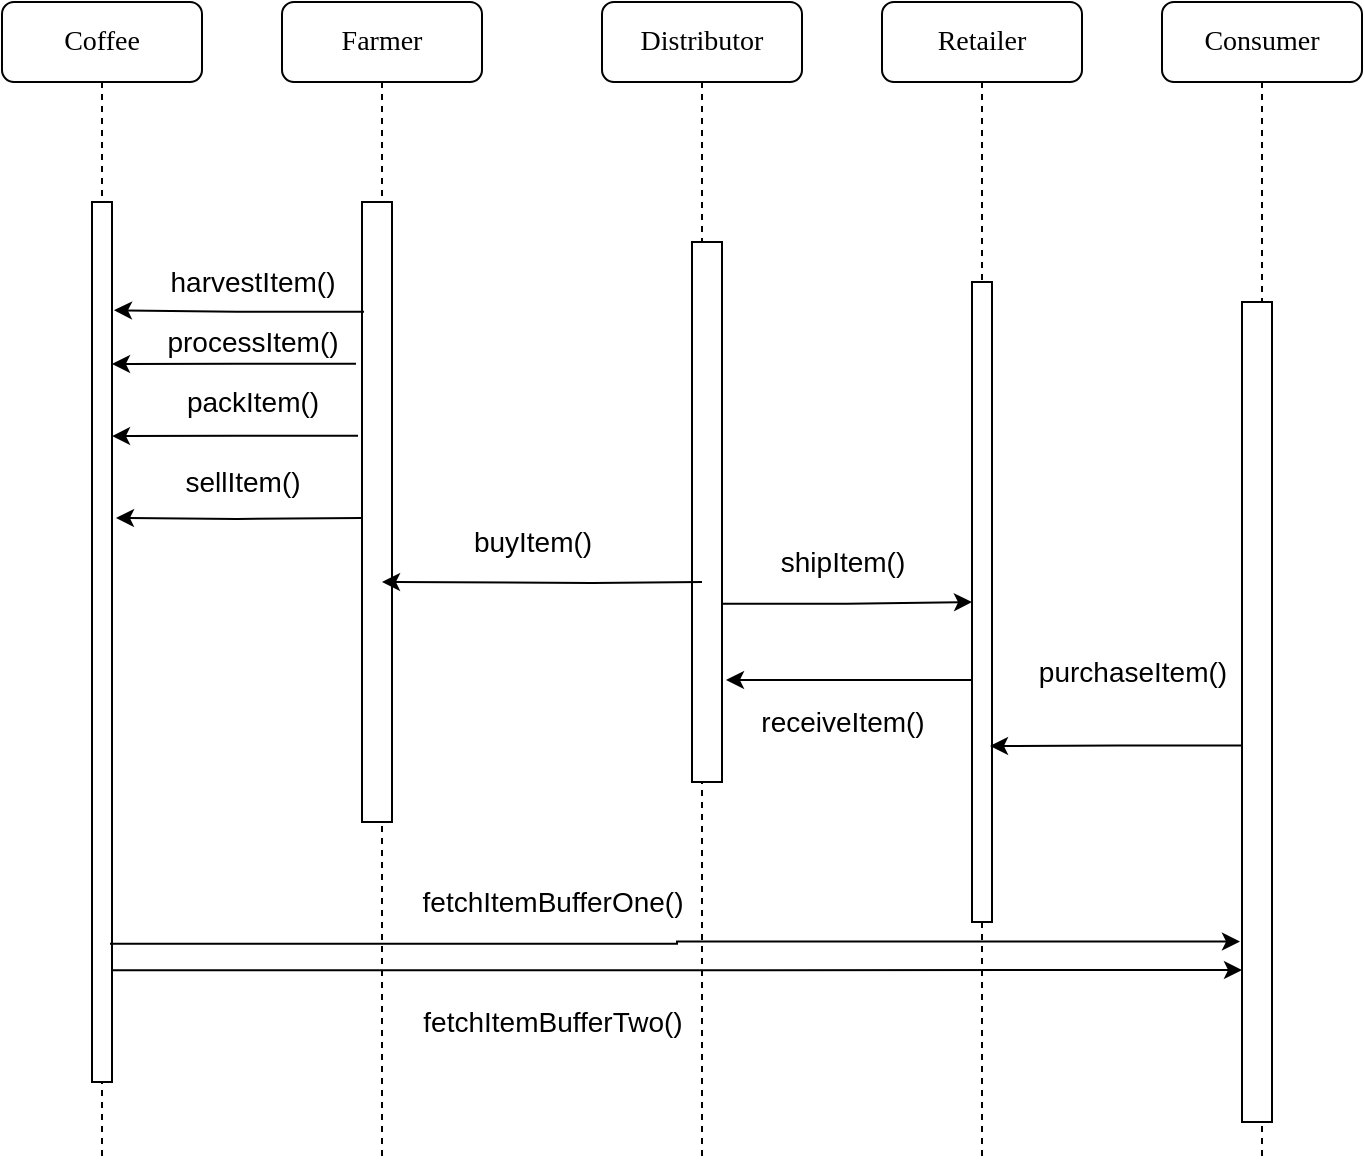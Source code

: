 <mxfile version="15.6.6" type="device"><diagram name="Page-1" id="13e1069c-82ec-6db2-03f1-153e76fe0fe0"><mxGraphModel dx="1298" dy="834" grid="1" gridSize="10" guides="1" tooltips="1" connect="1" arrows="1" fold="1" page="1" pageScale="1" pageWidth="1100" pageHeight="850" background="none" math="0" shadow="0"><root><mxCell id="0"/><mxCell id="1" parent="0"/><mxCell id="7baba1c4bc27f4b0-2" value="Farmer" style="shape=umlLifeline;perimeter=lifelinePerimeter;whiteSpace=wrap;html=1;container=1;collapsible=0;recursiveResize=0;outlineConnect=0;rounded=1;shadow=0;comic=0;labelBackgroundColor=none;strokeWidth=1;fontFamily=Verdana;fontSize=14;align=center;" parent="1" vertex="1"><mxGeometry x="240" y="80" width="100" height="580" as="geometry"/></mxCell><mxCell id="7baba1c4bc27f4b0-10" value="" style="html=1;points=[];perimeter=orthogonalPerimeter;rounded=0;shadow=0;comic=0;labelBackgroundColor=none;strokeWidth=1;fontFamily=Verdana;fontSize=14;align=center;fillColor=default;strokeColor=default;fontColor=default;" parent="7baba1c4bc27f4b0-2" vertex="1"><mxGeometry x="40" y="100" width="15" height="310" as="geometry"/></mxCell><mxCell id="4Q8ELpzqifka3aUZN_ht-7" value="packItem()" style="text;html=1;align=center;verticalAlign=middle;resizable=0;points=[];autosize=1;strokeColor=none;fillColor=none;fontColor=default;fontSize=14;" vertex="1" parent="7baba1c4bc27f4b0-2"><mxGeometry x="-55" y="190" width="80" height="20" as="geometry"/></mxCell><mxCell id="7baba1c4bc27f4b0-3" value="Distributor" style="shape=umlLifeline;perimeter=lifelinePerimeter;whiteSpace=wrap;html=1;container=1;collapsible=0;recursiveResize=0;outlineConnect=0;rounded=1;shadow=0;comic=0;labelBackgroundColor=none;strokeWidth=1;fontFamily=Verdana;fontSize=14;align=center;" parent="1" vertex="1"><mxGeometry x="400" y="80" width="100" height="580" as="geometry"/></mxCell><mxCell id="7baba1c4bc27f4b0-13" value="" style="html=1;points=[];perimeter=orthogonalPerimeter;rounded=0;shadow=0;comic=0;labelBackgroundColor=none;strokeWidth=1;fontFamily=Verdana;fontSize=14;align=center;fillColor=default;strokeColor=default;fontColor=default;" parent="7baba1c4bc27f4b0-3" vertex="1"><mxGeometry x="45" y="120" width="15" height="270" as="geometry"/></mxCell><mxCell id="4Q8ELpzqifka3aUZN_ht-31" value="fetchItemBufferOne()" style="text;html=1;align=center;verticalAlign=middle;resizable=0;points=[];autosize=1;strokeColor=none;fillColor=none;fontSize=14;fontColor=default;" vertex="1" parent="7baba1c4bc27f4b0-3"><mxGeometry x="-100" y="440" width="150" height="20" as="geometry"/></mxCell><mxCell id="7baba1c4bc27f4b0-4" value="Retailer" style="shape=umlLifeline;perimeter=lifelinePerimeter;whiteSpace=wrap;html=1;container=1;collapsible=0;recursiveResize=0;outlineConnect=0;rounded=1;shadow=0;comic=0;labelBackgroundColor=none;strokeWidth=1;fontFamily=Verdana;fontSize=14;align=center;" parent="1" vertex="1"><mxGeometry x="540" y="80" width="100" height="580" as="geometry"/></mxCell><mxCell id="7baba1c4bc27f4b0-5" value="Consumer" style="shape=umlLifeline;perimeter=lifelinePerimeter;whiteSpace=wrap;html=1;container=1;collapsible=0;recursiveResize=0;outlineConnect=0;rounded=1;shadow=0;comic=0;labelBackgroundColor=none;strokeWidth=1;fontFamily=Verdana;fontSize=14;align=center;" parent="1" vertex="1"><mxGeometry x="680" y="80" width="100" height="580" as="geometry"/></mxCell><mxCell id="7baba1c4bc27f4b0-8" value="Coffee" style="shape=umlLifeline;perimeter=lifelinePerimeter;whiteSpace=wrap;html=1;container=1;collapsible=0;recursiveResize=0;outlineConnect=0;rounded=1;shadow=0;comic=0;labelBackgroundColor=none;strokeWidth=1;fontFamily=Verdana;fontSize=14;align=center;" parent="1" vertex="1"><mxGeometry x="100" y="80" width="100" height="580" as="geometry"/></mxCell><mxCell id="7baba1c4bc27f4b0-9" value="" style="html=1;points=[];perimeter=orthogonalPerimeter;rounded=0;shadow=0;comic=0;labelBackgroundColor=none;strokeWidth=1;fontFamily=Verdana;fontSize=14;align=center;fillColor=default;strokeColor=default;fontColor=default;" parent="7baba1c4bc27f4b0-8" vertex="1"><mxGeometry x="45" y="100" width="10" height="440" as="geometry"/></mxCell><mxCell id="4Q8ELpzqifka3aUZN_ht-29" style="edgeStyle=orthogonalEdgeStyle;rounded=0;orthogonalLoop=1;jettySize=auto;html=1;labelBackgroundColor=default;fontSize=14;fontColor=default;strokeColor=default;fillColor=default;exitX=0;exitY=0.622;exitDx=0;exitDy=0;exitPerimeter=0;entryX=1.133;entryY=0.811;entryDx=0;entryDy=0;entryPerimeter=0;" edge="1" parent="1" source="7baba1c4bc27f4b0-16" target="7baba1c4bc27f4b0-13"><mxGeometry relative="1" as="geometry"/></mxCell><mxCell id="7baba1c4bc27f4b0-16" value="" style="html=1;points=[];perimeter=orthogonalPerimeter;rounded=0;shadow=0;comic=0;labelBackgroundColor=none;strokeWidth=1;fontFamily=Verdana;fontSize=14;align=center;fillColor=default;strokeColor=default;fontColor=default;" parent="1" vertex="1"><mxGeometry x="585" y="220" width="10" height="320" as="geometry"/></mxCell><mxCell id="4Q8ELpzqifka3aUZN_ht-16" style="edgeStyle=orthogonalEdgeStyle;rounded=0;orthogonalLoop=1;jettySize=auto;html=1;labelBackgroundColor=default;fontColor=default;strokeColor=default;fontSize=14;entryX=0.9;entryY=0.725;entryDx=0;entryDy=0;entryPerimeter=0;exitX=0;exitY=0.541;exitDx=0;exitDy=0;exitPerimeter=0;" edge="1" parent="1" source="7baba1c4bc27f4b0-19" target="7baba1c4bc27f4b0-16"><mxGeometry relative="1" as="geometry"/></mxCell><mxCell id="7baba1c4bc27f4b0-19" value="" style="html=1;points=[];perimeter=orthogonalPerimeter;rounded=0;shadow=0;comic=0;labelBackgroundColor=none;strokeWidth=1;fontFamily=Verdana;fontSize=14;align=center;fillColor=default;strokeColor=default;fontColor=default;" parent="1" vertex="1"><mxGeometry x="720" y="230" width="15" height="410" as="geometry"/></mxCell><mxCell id="4Q8ELpzqifka3aUZN_ht-2" style="edgeStyle=orthogonalEdgeStyle;rounded=0;orthogonalLoop=1;jettySize=auto;html=1;labelBackgroundColor=default;fontColor=default;strokeColor=default;entryX=1.1;entryY=0.123;entryDx=0;entryDy=0;entryPerimeter=0;fontSize=14;exitX=0.067;exitY=0.177;exitDx=0;exitDy=0;exitPerimeter=0;" edge="1" parent="1" source="7baba1c4bc27f4b0-10" target="7baba1c4bc27f4b0-9"><mxGeometry relative="1" as="geometry"><mxPoint x="280" y="279" as="sourcePoint"/></mxGeometry></mxCell><mxCell id="4Q8ELpzqifka3aUZN_ht-3" value="harvestItem()" style="text;html=1;align=center;verticalAlign=middle;resizable=0;points=[];autosize=1;strokeColor=none;fillColor=none;fontColor=default;fontSize=14;" vertex="1" parent="1"><mxGeometry x="175" y="210" width="100" height="20" as="geometry"/></mxCell><mxCell id="4Q8ELpzqifka3aUZN_ht-4" style="edgeStyle=orthogonalEdgeStyle;rounded=0;orthogonalLoop=1;jettySize=auto;html=1;labelBackgroundColor=default;fontColor=default;strokeColor=default;entryX=1;entryY=0.184;entryDx=0;entryDy=0;entryPerimeter=0;fontSize=14;exitX=-0.2;exitY=0.261;exitDx=0;exitDy=0;exitPerimeter=0;" edge="1" parent="1" source="7baba1c4bc27f4b0-10" target="7baba1c4bc27f4b0-9"><mxGeometry relative="1" as="geometry"/></mxCell><mxCell id="4Q8ELpzqifka3aUZN_ht-5" value="processItem()" style="text;html=1;align=center;verticalAlign=middle;resizable=0;points=[];autosize=1;strokeColor=none;fillColor=none;fontColor=default;fontSize=14;" vertex="1" parent="1"><mxGeometry x="175" y="240" width="100" height="20" as="geometry"/></mxCell><mxCell id="4Q8ELpzqifka3aUZN_ht-6" style="edgeStyle=orthogonalEdgeStyle;rounded=0;orthogonalLoop=1;jettySize=auto;html=1;labelBackgroundColor=default;fontColor=default;strokeColor=default;fontSize=14;exitX=-0.133;exitY=0.377;exitDx=0;exitDy=0;exitPerimeter=0;entryX=1;entryY=0.266;entryDx=0;entryDy=0;entryPerimeter=0;" edge="1" parent="1" source="7baba1c4bc27f4b0-10" target="7baba1c4bc27f4b0-9"><mxGeometry relative="1" as="geometry"><mxPoint x="280" y="370" as="sourcePoint"/><mxPoint x="160" y="285" as="targetPoint"/></mxGeometry></mxCell><mxCell id="4Q8ELpzqifka3aUZN_ht-8" value="" style="edgeStyle=orthogonalEdgeStyle;rounded=0;orthogonalLoop=1;jettySize=auto;html=1;labelBackgroundColor=default;fontColor=default;strokeColor=default;fontSize=14;entryX=1.2;entryY=0.359;entryDx=0;entryDy=0;entryPerimeter=0;" edge="1" parent="1" target="7baba1c4bc27f4b0-9"><mxGeometry relative="1" as="geometry"><mxPoint x="280" y="338" as="sourcePoint"/></mxGeometry></mxCell><mxCell id="4Q8ELpzqifka3aUZN_ht-9" value="sellItem()" style="text;html=1;align=center;verticalAlign=middle;resizable=0;points=[];autosize=1;strokeColor=none;fillColor=none;fontColor=default;fontSize=14;" vertex="1" parent="1"><mxGeometry x="185" y="310" width="70" height="20" as="geometry"/></mxCell><mxCell id="4Q8ELpzqifka3aUZN_ht-10" style="edgeStyle=orthogonalEdgeStyle;rounded=0;orthogonalLoop=1;jettySize=auto;html=1;labelBackgroundColor=default;fontColor=default;strokeColor=default;fontSize=14;" edge="1" parent="1" target="7baba1c4bc27f4b0-2"><mxGeometry relative="1" as="geometry"><mxPoint x="450" y="370" as="sourcePoint"/></mxGeometry></mxCell><mxCell id="4Q8ELpzqifka3aUZN_ht-11" value="buyItem()" style="text;html=1;align=center;verticalAlign=middle;resizable=0;points=[];autosize=1;strokeColor=none;fillColor=none;fontColor=default;fontSize=14;" vertex="1" parent="1"><mxGeometry x="330" y="340" width="70" height="20" as="geometry"/></mxCell><mxCell id="4Q8ELpzqifka3aUZN_ht-17" value="purchaseItem()" style="text;html=1;align=center;verticalAlign=middle;resizable=0;points=[];autosize=1;strokeColor=none;fillColor=none;fontColor=default;fontSize=14;" vertex="1" parent="1"><mxGeometry x="610" y="405" width="110" height="20" as="geometry"/></mxCell><mxCell id="4Q8ELpzqifka3aUZN_ht-21" style="edgeStyle=orthogonalEdgeStyle;rounded=0;orthogonalLoop=1;jettySize=auto;html=1;labelBackgroundColor=default;fontSize=14;fontColor=default;strokeColor=default;fillColor=default;exitX=1;exitY=0.873;exitDx=0;exitDy=0;exitPerimeter=0;" edge="1" parent="1" source="7baba1c4bc27f4b0-9"><mxGeometry relative="1" as="geometry"><mxPoint x="160" y="564" as="sourcePoint"/><mxPoint x="720" y="564" as="targetPoint"/></mxGeometry></mxCell><mxCell id="4Q8ELpzqifka3aUZN_ht-22" style="edgeStyle=orthogonalEdgeStyle;rounded=0;orthogonalLoop=1;jettySize=auto;html=1;labelBackgroundColor=default;fontSize=14;fontColor=default;strokeColor=default;fillColor=default;entryX=-0.067;entryY=0.78;entryDx=0;entryDy=0;entryPerimeter=0;exitX=0.9;exitY=0.843;exitDx=0;exitDy=0;exitPerimeter=0;" edge="1" parent="1" source="7baba1c4bc27f4b0-9" target="7baba1c4bc27f4b0-19"><mxGeometry relative="1" as="geometry"><mxPoint x="160" y="550" as="sourcePoint"/><mxPoint x="710" y="530" as="targetPoint"/></mxGeometry></mxCell><mxCell id="4Q8ELpzqifka3aUZN_ht-24" value="fetchItemBufferTwo()" style="text;html=1;align=center;verticalAlign=middle;resizable=0;points=[];autosize=1;strokeColor=none;fillColor=none;fontSize=14;fontColor=default;" vertex="1" parent="1"><mxGeometry x="300" y="580" width="150" height="20" as="geometry"/></mxCell><mxCell id="4Q8ELpzqifka3aUZN_ht-27" style="edgeStyle=orthogonalEdgeStyle;rounded=0;orthogonalLoop=1;jettySize=auto;html=1;labelBackgroundColor=default;fontSize=14;fontColor=default;strokeColor=default;fillColor=default;exitX=1;exitY=0.67;exitDx=0;exitDy=0;exitPerimeter=0;" edge="1" parent="1" source="7baba1c4bc27f4b0-13" target="7baba1c4bc27f4b0-16"><mxGeometry relative="1" as="geometry"/></mxCell><mxCell id="4Q8ELpzqifka3aUZN_ht-28" value="shipItem()" style="text;html=1;align=center;verticalAlign=middle;resizable=0;points=[];autosize=1;strokeColor=none;fillColor=none;fontSize=14;fontColor=default;" vertex="1" parent="1"><mxGeometry x="480" y="350" width="80" height="20" as="geometry"/></mxCell><mxCell id="4Q8ELpzqifka3aUZN_ht-30" value="receiveItem()" style="text;html=1;align=center;verticalAlign=middle;resizable=0;points=[];autosize=1;strokeColor=none;fillColor=none;fontSize=14;fontColor=default;" vertex="1" parent="1"><mxGeometry x="470" y="430" width="100" height="20" as="geometry"/></mxCell></root></mxGraphModel></diagram></mxfile>